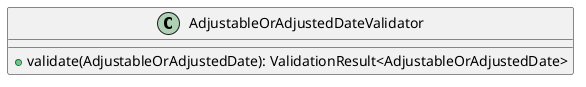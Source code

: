 @startuml

    class AdjustableOrAdjustedDateValidator [[AdjustableOrAdjustedDateValidator.html]] {
        +validate(AdjustableOrAdjustedDate): ValidationResult<AdjustableOrAdjustedDate>
    }

@enduml
